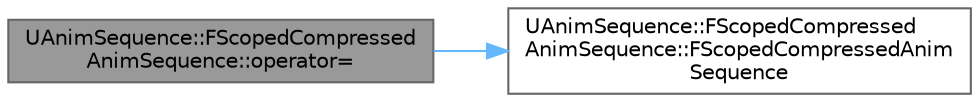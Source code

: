 digraph "UAnimSequence::FScopedCompressedAnimSequence::operator="
{
 // INTERACTIVE_SVG=YES
 // LATEX_PDF_SIZE
  bgcolor="transparent";
  edge [fontname=Helvetica,fontsize=10,labelfontname=Helvetica,labelfontsize=10];
  node [fontname=Helvetica,fontsize=10,shape=box,height=0.2,width=0.4];
  rankdir="LR";
  Node1 [id="Node000001",label="UAnimSequence::FScopedCompressed\lAnimSequence::operator=",height=0.2,width=0.4,color="gray40", fillcolor="grey60", style="filled", fontcolor="black",tooltip=" "];
  Node1 -> Node2 [id="edge1_Node000001_Node000002",color="steelblue1",style="solid",tooltip=" "];
  Node2 [id="Node000002",label="UAnimSequence::FScopedCompressed\lAnimSequence::FScopedCompressedAnim\lSequence",height=0.2,width=0.4,color="grey40", fillcolor="white", style="filled",URL="$d6/d9f/structUAnimSequence_1_1FScopedCompressedAnimSequence.html#a985bed705b8569b253e2e28e1409cd70",tooltip=" "];
}
